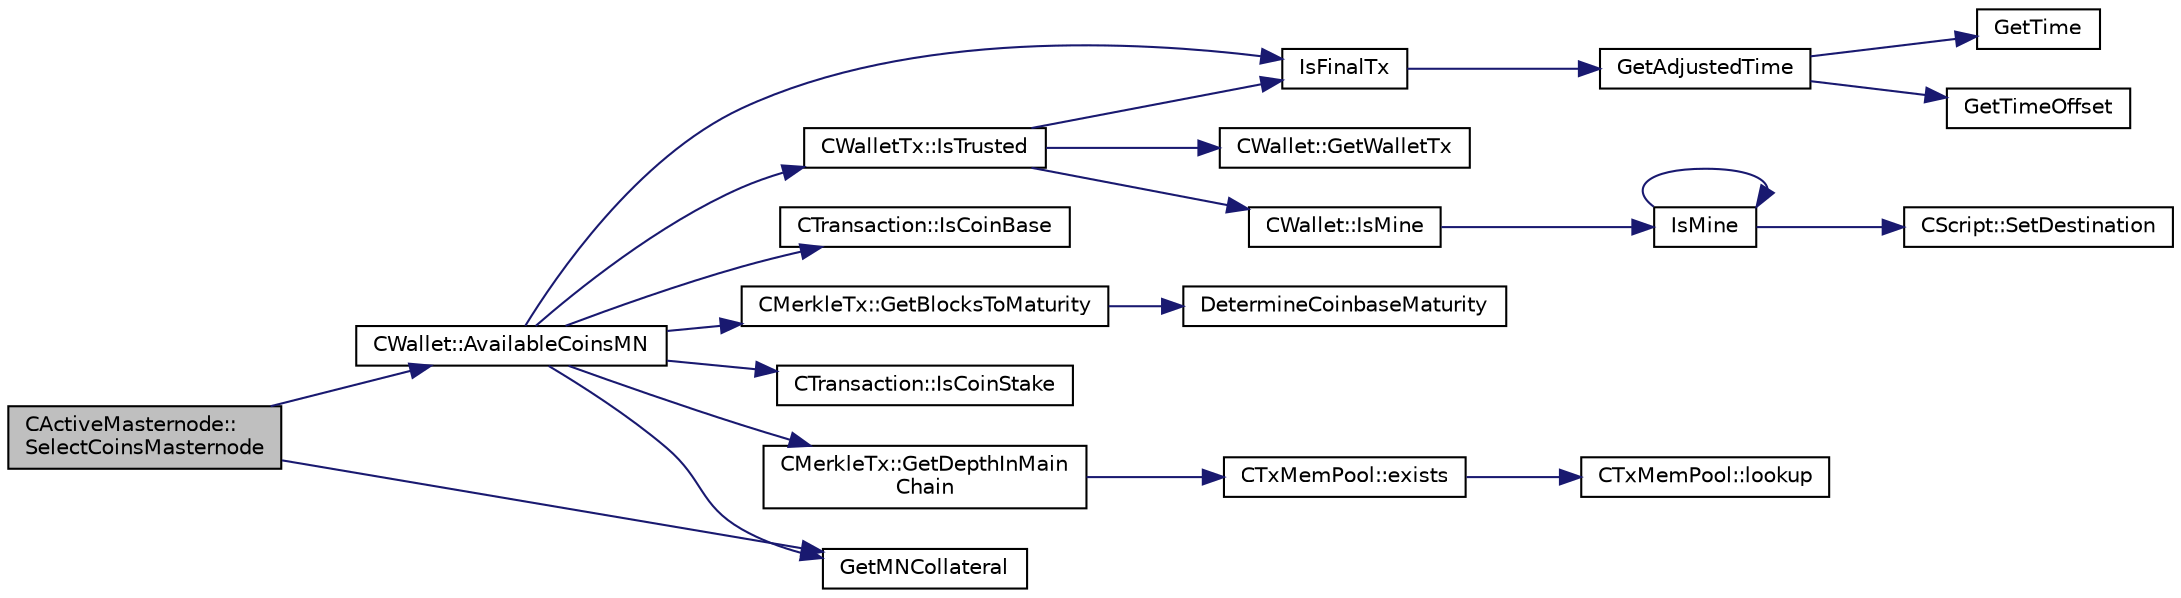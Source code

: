 digraph "CActiveMasternode::SelectCoinsMasternode"
{
  edge [fontname="Helvetica",fontsize="10",labelfontname="Helvetica",labelfontsize="10"];
  node [fontname="Helvetica",fontsize="10",shape=record];
  rankdir="LR";
  Node502 [label="CActiveMasternode::\lSelectCoinsMasternode",height=0.2,width=0.4,color="black", fillcolor="grey75", style="filled", fontcolor="black"];
  Node502 -> Node503 [color="midnightblue",fontsize="10",style="solid",fontname="Helvetica"];
  Node503 [label="CWallet::AvailableCoinsMN",height=0.2,width=0.4,color="black", fillcolor="white", style="filled",URL="$class_c_wallet.html#a8ba0ffab3889fb1d3519d8578e26cb16"];
  Node503 -> Node504 [color="midnightblue",fontsize="10",style="solid",fontname="Helvetica"];
  Node504 [label="IsFinalTx",height=0.2,width=0.4,color="black", fillcolor="white", style="filled",URL="$main_8cpp.html#adc332cd7ac94e639bb4239618341be19"];
  Node504 -> Node505 [color="midnightblue",fontsize="10",style="solid",fontname="Helvetica"];
  Node505 [label="GetAdjustedTime",height=0.2,width=0.4,color="black", fillcolor="white", style="filled",URL="$util_8cpp.html#a09f81b9c7650f898cf3cf305b87547e6"];
  Node505 -> Node506 [color="midnightblue",fontsize="10",style="solid",fontname="Helvetica"];
  Node506 [label="GetTime",height=0.2,width=0.4,color="black", fillcolor="white", style="filled",URL="$util_8cpp.html#a46fac5fba8ba905b5f9acb364f5d8c6f"];
  Node505 -> Node507 [color="midnightblue",fontsize="10",style="solid",fontname="Helvetica"];
  Node507 [label="GetTimeOffset",height=0.2,width=0.4,color="black", fillcolor="white", style="filled",URL="$util_8cpp.html#a50ca5344c75631267633f15cfe5e983e"];
  Node503 -> Node508 [color="midnightblue",fontsize="10",style="solid",fontname="Helvetica"];
  Node508 [label="CWalletTx::IsTrusted",height=0.2,width=0.4,color="black", fillcolor="white", style="filled",URL="$class_c_wallet_tx.html#a71efb0d5b5def8ae00a1d74b8741bfcb"];
  Node508 -> Node504 [color="midnightblue",fontsize="10",style="solid",fontname="Helvetica"];
  Node508 -> Node509 [color="midnightblue",fontsize="10",style="solid",fontname="Helvetica"];
  Node509 [label="CWallet::GetWalletTx",height=0.2,width=0.4,color="black", fillcolor="white", style="filled",URL="$class_c_wallet.html#ac496716bb889a5934fa27398aeb2330a"];
  Node508 -> Node510 [color="midnightblue",fontsize="10",style="solid",fontname="Helvetica"];
  Node510 [label="CWallet::IsMine",height=0.2,width=0.4,color="black", fillcolor="white", style="filled",URL="$class_c_wallet.html#a4eada57edc1c443564b8cc9b853d955c"];
  Node510 -> Node511 [color="midnightblue",fontsize="10",style="solid",fontname="Helvetica"];
  Node511 [label="IsMine",height=0.2,width=0.4,color="black", fillcolor="white", style="filled",URL="$script_8cpp.html#adc59cf67d903c1ba1ef225561b85bfce"];
  Node511 -> Node512 [color="midnightblue",fontsize="10",style="solid",fontname="Helvetica"];
  Node512 [label="CScript::SetDestination",height=0.2,width=0.4,color="black", fillcolor="white", style="filled",URL="$class_c_script.html#ad1b5a9077241aa06116040c4f1b7c31e"];
  Node511 -> Node511 [color="midnightblue",fontsize="10",style="solid",fontname="Helvetica"];
  Node503 -> Node513 [color="midnightblue",fontsize="10",style="solid",fontname="Helvetica"];
  Node513 [label="CTransaction::IsCoinBase",height=0.2,width=0.4,color="black", fillcolor="white", style="filled",URL="$class_c_transaction.html#a96256e8ac1bf79ad9c057e48c41132dd"];
  Node503 -> Node514 [color="midnightblue",fontsize="10",style="solid",fontname="Helvetica"];
  Node514 [label="CMerkleTx::GetBlocksToMaturity",height=0.2,width=0.4,color="black", fillcolor="white", style="filled",URL="$class_c_merkle_tx.html#a69ebd437f7b44169659c3527fe73b6ab"];
  Node514 -> Node515 [color="midnightblue",fontsize="10",style="solid",fontname="Helvetica"];
  Node515 [label="DetermineCoinbaseMaturity",height=0.2,width=0.4,color="black", fillcolor="white", style="filled",URL="$proofs_8cpp.html#a97478c8207cae73889a6b1fbbc3c67e3",tooltip="Determine Coinbase Maturity (generally not a good idea - done so to increase speed) ..."];
  Node503 -> Node516 [color="midnightblue",fontsize="10",style="solid",fontname="Helvetica"];
  Node516 [label="CTransaction::IsCoinStake",height=0.2,width=0.4,color="black", fillcolor="white", style="filled",URL="$class_c_transaction.html#ace4278a41a296d40dcf5fb2b9cf007ec"];
  Node503 -> Node517 [color="midnightblue",fontsize="10",style="solid",fontname="Helvetica"];
  Node517 [label="CMerkleTx::GetDepthInMain\lChain",height=0.2,width=0.4,color="black", fillcolor="white", style="filled",URL="$class_c_merkle_tx.html#a887a9f1a0b7fc64b43e42cec76b38ef9"];
  Node517 -> Node518 [color="midnightblue",fontsize="10",style="solid",fontname="Helvetica"];
  Node518 [label="CTxMemPool::exists",height=0.2,width=0.4,color="black", fillcolor="white", style="filled",URL="$class_c_tx_mem_pool.html#a8b7a13b5289ab839d4460f41a7da9789"];
  Node518 -> Node519 [color="midnightblue",fontsize="10",style="solid",fontname="Helvetica"];
  Node519 [label="CTxMemPool::lookup",height=0.2,width=0.4,color="black", fillcolor="white", style="filled",URL="$class_c_tx_mem_pool.html#ad6d9966cdeb4b6586f7186e709b4e77e"];
  Node503 -> Node520 [color="midnightblue",fontsize="10",style="solid",fontname="Helvetica"];
  Node520 [label="GetMNCollateral",height=0.2,width=0.4,color="black", fillcolor="white", style="filled",URL="$main_8h.html#a7ecfeb5987564d84c46a6715d4c3a2df"];
  Node502 -> Node520 [color="midnightblue",fontsize="10",style="solid",fontname="Helvetica"];
}
